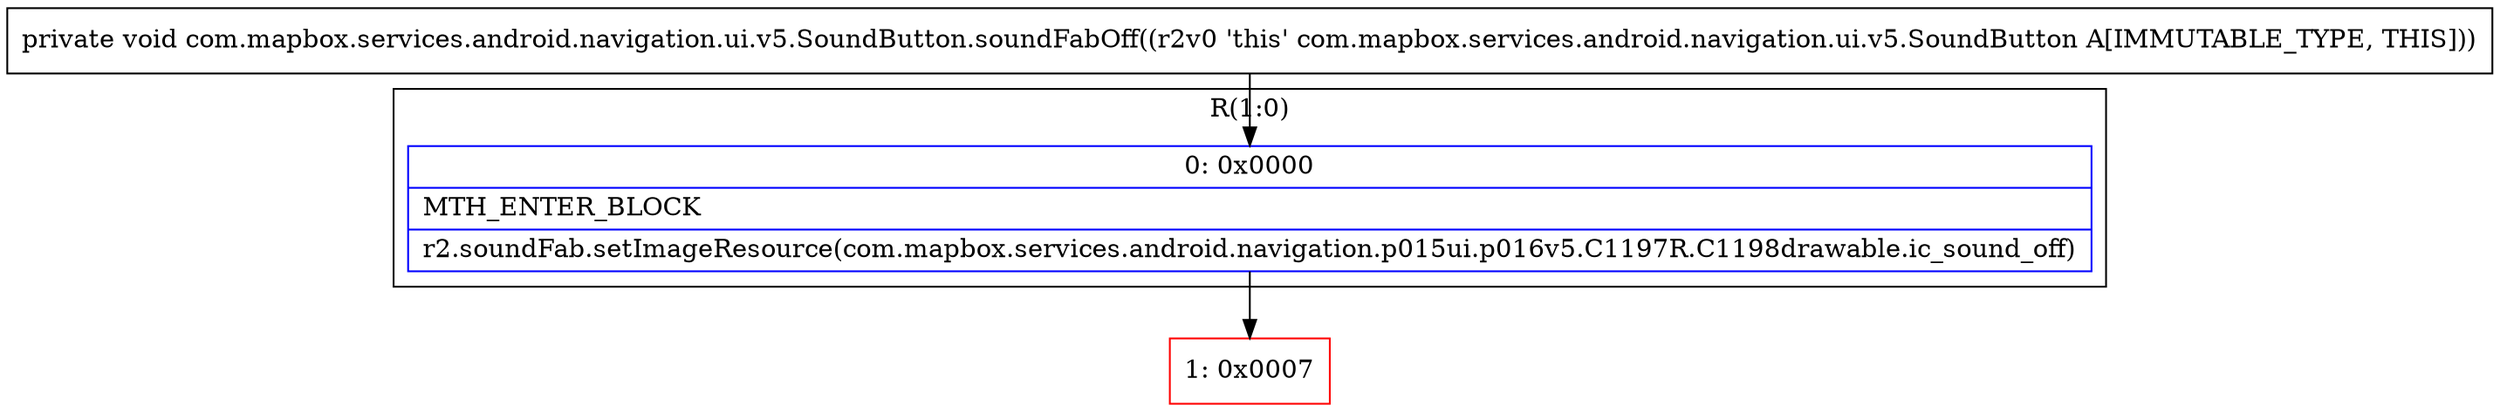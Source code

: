 digraph "CFG forcom.mapbox.services.android.navigation.ui.v5.SoundButton.soundFabOff()V" {
subgraph cluster_Region_775511520 {
label = "R(1:0)";
node [shape=record,color=blue];
Node_0 [shape=record,label="{0\:\ 0x0000|MTH_ENTER_BLOCK\l|r2.soundFab.setImageResource(com.mapbox.services.android.navigation.p015ui.p016v5.C1197R.C1198drawable.ic_sound_off)\l}"];
}
Node_1 [shape=record,color=red,label="{1\:\ 0x0007}"];
MethodNode[shape=record,label="{private void com.mapbox.services.android.navigation.ui.v5.SoundButton.soundFabOff((r2v0 'this' com.mapbox.services.android.navigation.ui.v5.SoundButton A[IMMUTABLE_TYPE, THIS])) }"];
MethodNode -> Node_0;
Node_0 -> Node_1;
}

